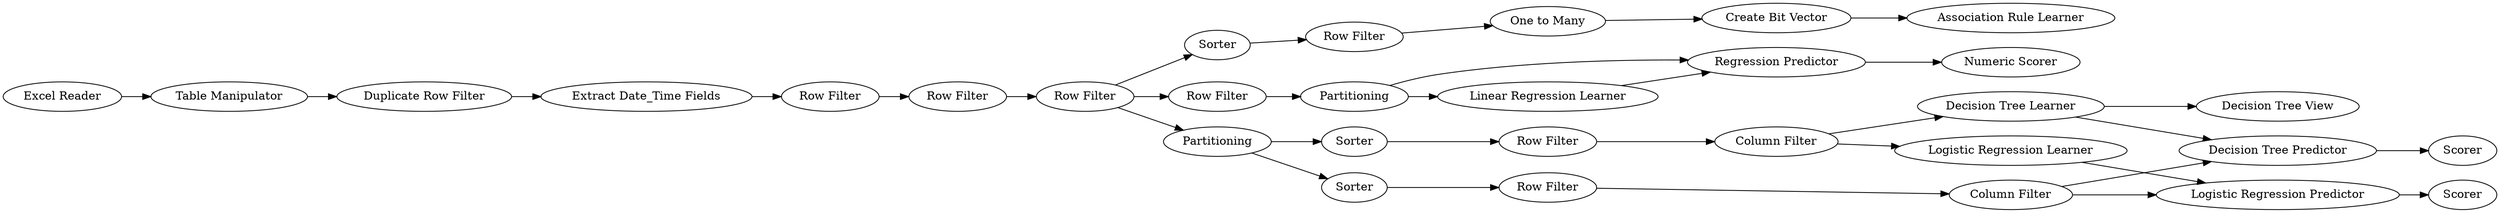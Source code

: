 digraph {
	54 -> 44
	153 -> 155
	74 -> 72
	121 -> 79
	157 -> 159
	10 -> 54
	156 -> 158
	167 -> 120
	159 -> 160
	171 -> 172
	37 -> 173
	154 -> 156
	162 -> 164
	162 -> 163
	158 -> 160
	167 -> 171
	173 -> 166
	172 -> 170
	157 -> 162
	164 -> 165
	120 -> 121
	158 -> 164
	167 -> 152
	170 -> 169
	152 -> 153
	160 -> 161
	44 -> 37
	168 -> 170
	172 -> 168
	155 -> 157
	79 -> 74
	152 -> 154
	166 -> 167
	170 [label="Regression Predictor"]
	165 [label=Scorer]
	167 [label="Row Filter"]
	79 [label="One to Many"]
	169 [label="Numeric Scorer"]
	153 [label=Sorter]
	74 [label="Create Bit Vector"]
	162 [label="Decision Tree Learner"]
	121 [label="Row Filter"]
	163 [label="Decision Tree View"]
	168 [label="Linear Regression Learner"]
	156 [label="Row Filter"]
	161 [label=Scorer]
	154 [label=Sorter]
	54 [label="Table Manipulator"]
	10 [label="Excel Reader"]
	166 [label="Row Filter"]
	171 [label="Row Filter"]
	164 [label="Decision Tree Predictor"]
	173 [label="Row Filter"]
	158 [label="Column Filter"]
	72 [label="Association Rule Learner"]
	159 [label="Logistic Regression Learner"]
	172 [label=Partitioning]
	160 [label="Logistic Regression Predictor"]
	120 [label=Sorter]
	44 [label="Duplicate Row Filter"]
	157 [label="Column Filter"]
	155 [label="Row Filter"]
	152 [label=Partitioning]
	37 [label="Extract Date_Time Fields"]
	rankdir=LR
}
